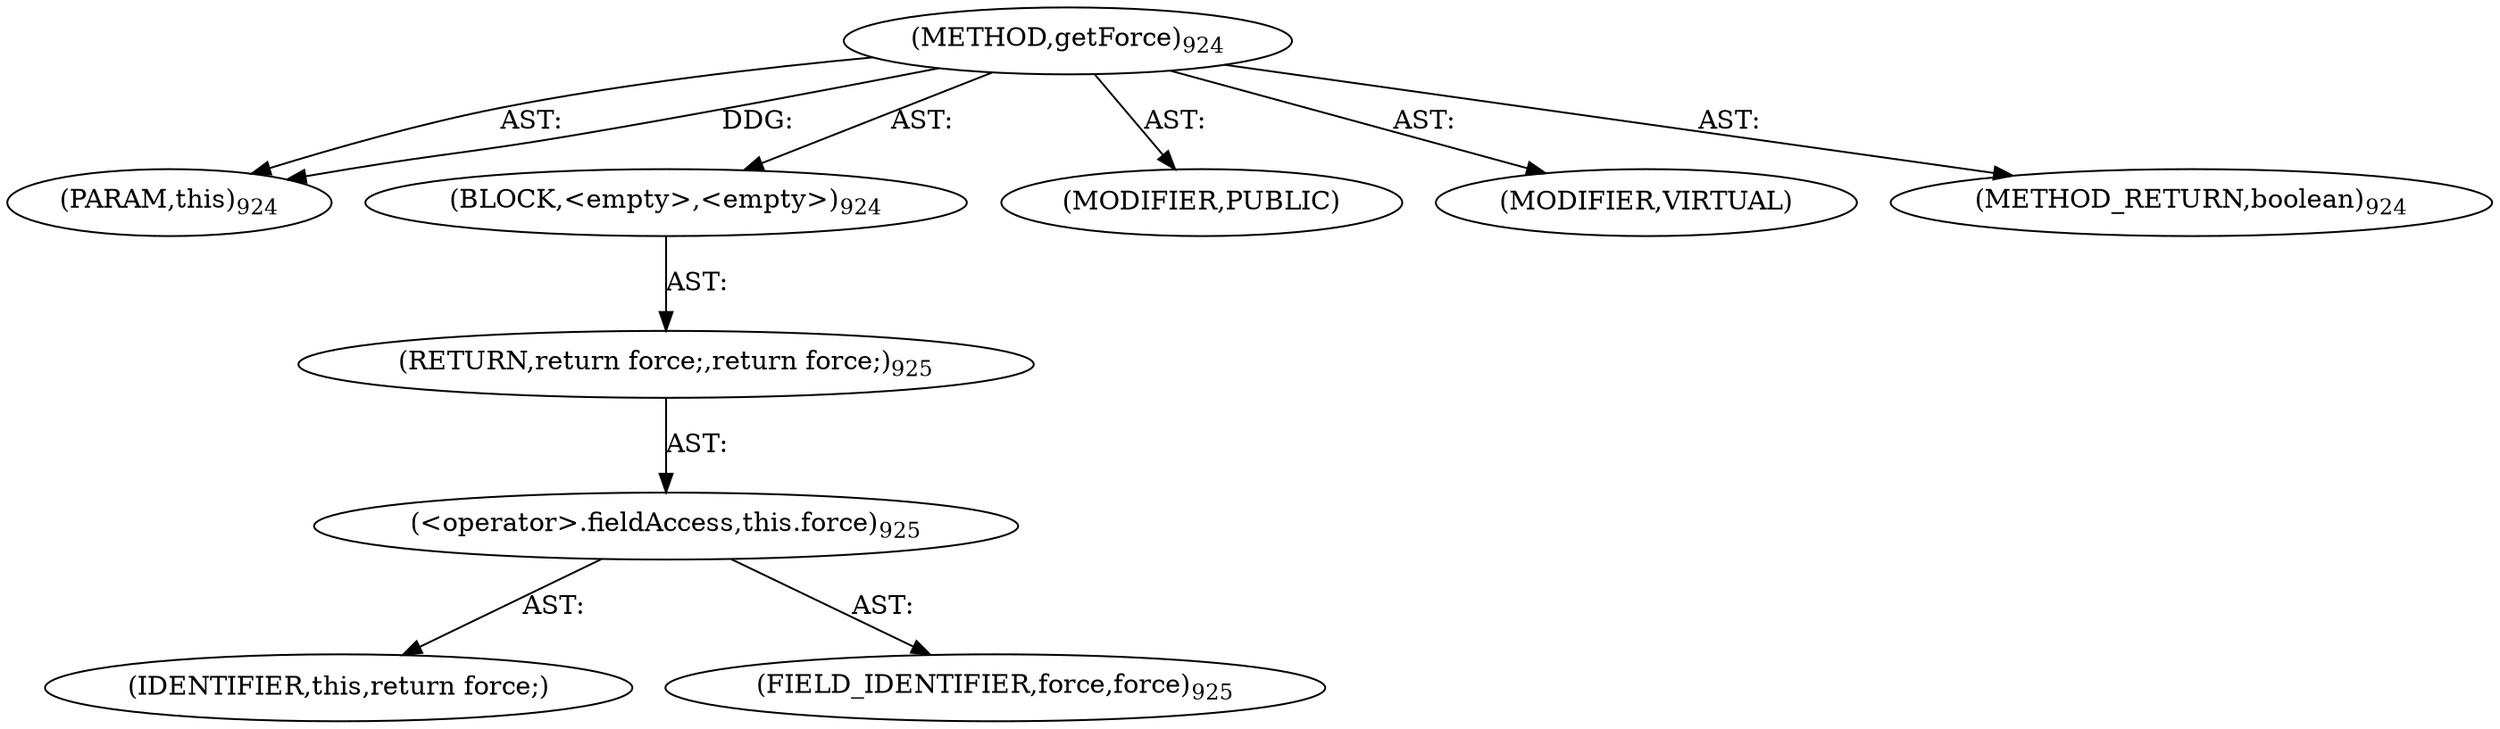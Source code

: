 digraph "getForce" {  
"111669149728" [label = <(METHOD,getForce)<SUB>924</SUB>> ]
"115964117069" [label = <(PARAM,this)<SUB>924</SUB>> ]
"25769803858" [label = <(BLOCK,&lt;empty&gt;,&lt;empty&gt;)<SUB>924</SUB>> ]
"146028888086" [label = <(RETURN,return force;,return force;)<SUB>925</SUB>> ]
"30064771511" [label = <(&lt;operator&gt;.fieldAccess,this.force)<SUB>925</SUB>> ]
"68719477127" [label = <(IDENTIFIER,this,return force;)> ]
"55834574903" [label = <(FIELD_IDENTIFIER,force,force)<SUB>925</SUB>> ]
"133143986263" [label = <(MODIFIER,PUBLIC)> ]
"133143986264" [label = <(MODIFIER,VIRTUAL)> ]
"128849018912" [label = <(METHOD_RETURN,boolean)<SUB>924</SUB>> ]
  "111669149728" -> "115964117069"  [ label = "AST: "] 
  "111669149728" -> "25769803858"  [ label = "AST: "] 
  "111669149728" -> "133143986263"  [ label = "AST: "] 
  "111669149728" -> "133143986264"  [ label = "AST: "] 
  "111669149728" -> "128849018912"  [ label = "AST: "] 
  "25769803858" -> "146028888086"  [ label = "AST: "] 
  "146028888086" -> "30064771511"  [ label = "AST: "] 
  "30064771511" -> "68719477127"  [ label = "AST: "] 
  "30064771511" -> "55834574903"  [ label = "AST: "] 
  "111669149728" -> "115964117069"  [ label = "DDG: "] 
}
